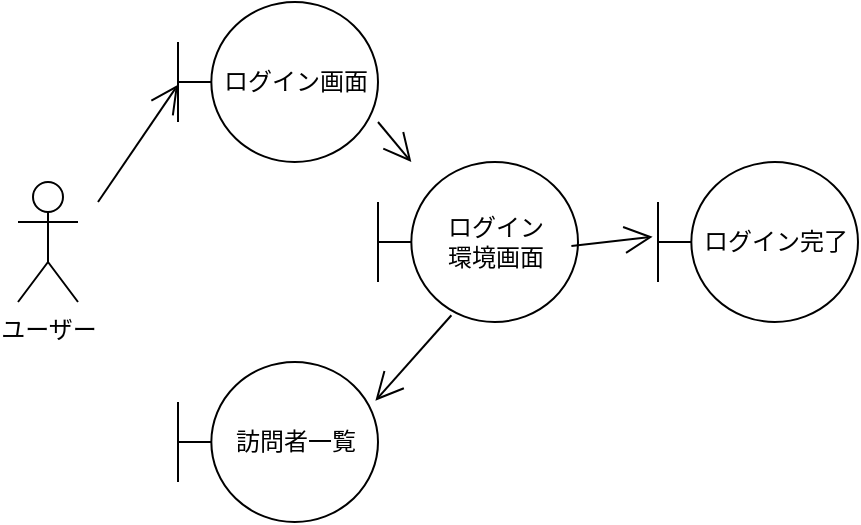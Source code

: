<mxfile>
    <diagram id="0W6xU078XMUCxdAOZRj5" name="ページ1">
        <mxGraphModel dx="463" dy="419" grid="1" gridSize="10" guides="1" tooltips="1" connect="1" arrows="1" fold="1" page="1" pageScale="1" pageWidth="827" pageHeight="1169" math="0" shadow="0">
            <root>
                <mxCell id="0"/>
                <mxCell id="1" parent="0"/>
                <mxCell id="2" value="ユーザー&lt;div&gt;&lt;br&gt;&lt;/div&gt;" style="shape=umlActor;verticalLabelPosition=bottom;verticalAlign=top;html=1;outlineConnect=0;" vertex="1" parent="1">
                    <mxGeometry x="40" y="120" width="30" height="60" as="geometry"/>
                </mxCell>
                <mxCell id="3" value="ログイン画面" style="shape=umlBoundary;whiteSpace=wrap;html=1;" vertex="1" parent="1">
                    <mxGeometry x="120" y="30" width="100" height="80" as="geometry"/>
                </mxCell>
                <mxCell id="4" value="訪問者一覧" style="shape=umlBoundary;whiteSpace=wrap;html=1;" vertex="1" parent="1">
                    <mxGeometry x="120" y="210" width="100" height="80" as="geometry"/>
                </mxCell>
                <mxCell id="5" value="ログイン完了" style="shape=umlBoundary;whiteSpace=wrap;html=1;" vertex="1" parent="1">
                    <mxGeometry x="360" y="110" width="100" height="80" as="geometry"/>
                </mxCell>
                <mxCell id="6" value="ログイン&lt;div&gt;環境画面&lt;/div&gt;" style="shape=umlBoundary;whiteSpace=wrap;html=1;" vertex="1" parent="1">
                    <mxGeometry x="220" y="110" width="100" height="80" as="geometry"/>
                </mxCell>
                <mxCell id="7" value="" style="endArrow=open;endFill=1;endSize=12;html=1;entryX=0;entryY=0.517;entryDx=0;entryDy=0;entryPerimeter=0;" edge="1" parent="1" target="3">
                    <mxGeometry width="160" relative="1" as="geometry">
                        <mxPoint x="80" y="130" as="sourcePoint"/>
                        <mxPoint x="240" y="130" as="targetPoint"/>
                    </mxGeometry>
                </mxCell>
                <mxCell id="8" value="" style="endArrow=open;endFill=1;endSize=12;html=1;" edge="1" parent="1" target="6">
                    <mxGeometry width="160" relative="1" as="geometry">
                        <mxPoint x="220" y="90" as="sourcePoint"/>
                        <mxPoint x="260" y="30" as="targetPoint"/>
                    </mxGeometry>
                </mxCell>
                <mxCell id="9" value="" style="endArrow=open;endFill=1;endSize=12;html=1;entryX=-0.027;entryY=0.467;entryDx=0;entryDy=0;entryPerimeter=0;exitX=0.967;exitY=0.525;exitDx=0;exitDy=0;exitPerimeter=0;" edge="1" parent="1" source="6" target="5">
                    <mxGeometry width="160" relative="1" as="geometry">
                        <mxPoint x="330" y="150" as="sourcePoint"/>
                        <mxPoint x="370" y="91" as="targetPoint"/>
                    </mxGeometry>
                </mxCell>
                <mxCell id="10" value="" style="endArrow=open;endFill=1;endSize=12;html=1;entryX=0.987;entryY=0.242;entryDx=0;entryDy=0;entryPerimeter=0;exitX=0.367;exitY=0.958;exitDx=0;exitDy=0;exitPerimeter=0;" edge="1" parent="1" source="6" target="4">
                    <mxGeometry width="160" relative="1" as="geometry">
                        <mxPoint x="260" y="210" as="sourcePoint"/>
                        <mxPoint x="300" y="151" as="targetPoint"/>
                    </mxGeometry>
                </mxCell>
            </root>
        </mxGraphModel>
    </diagram>
</mxfile>